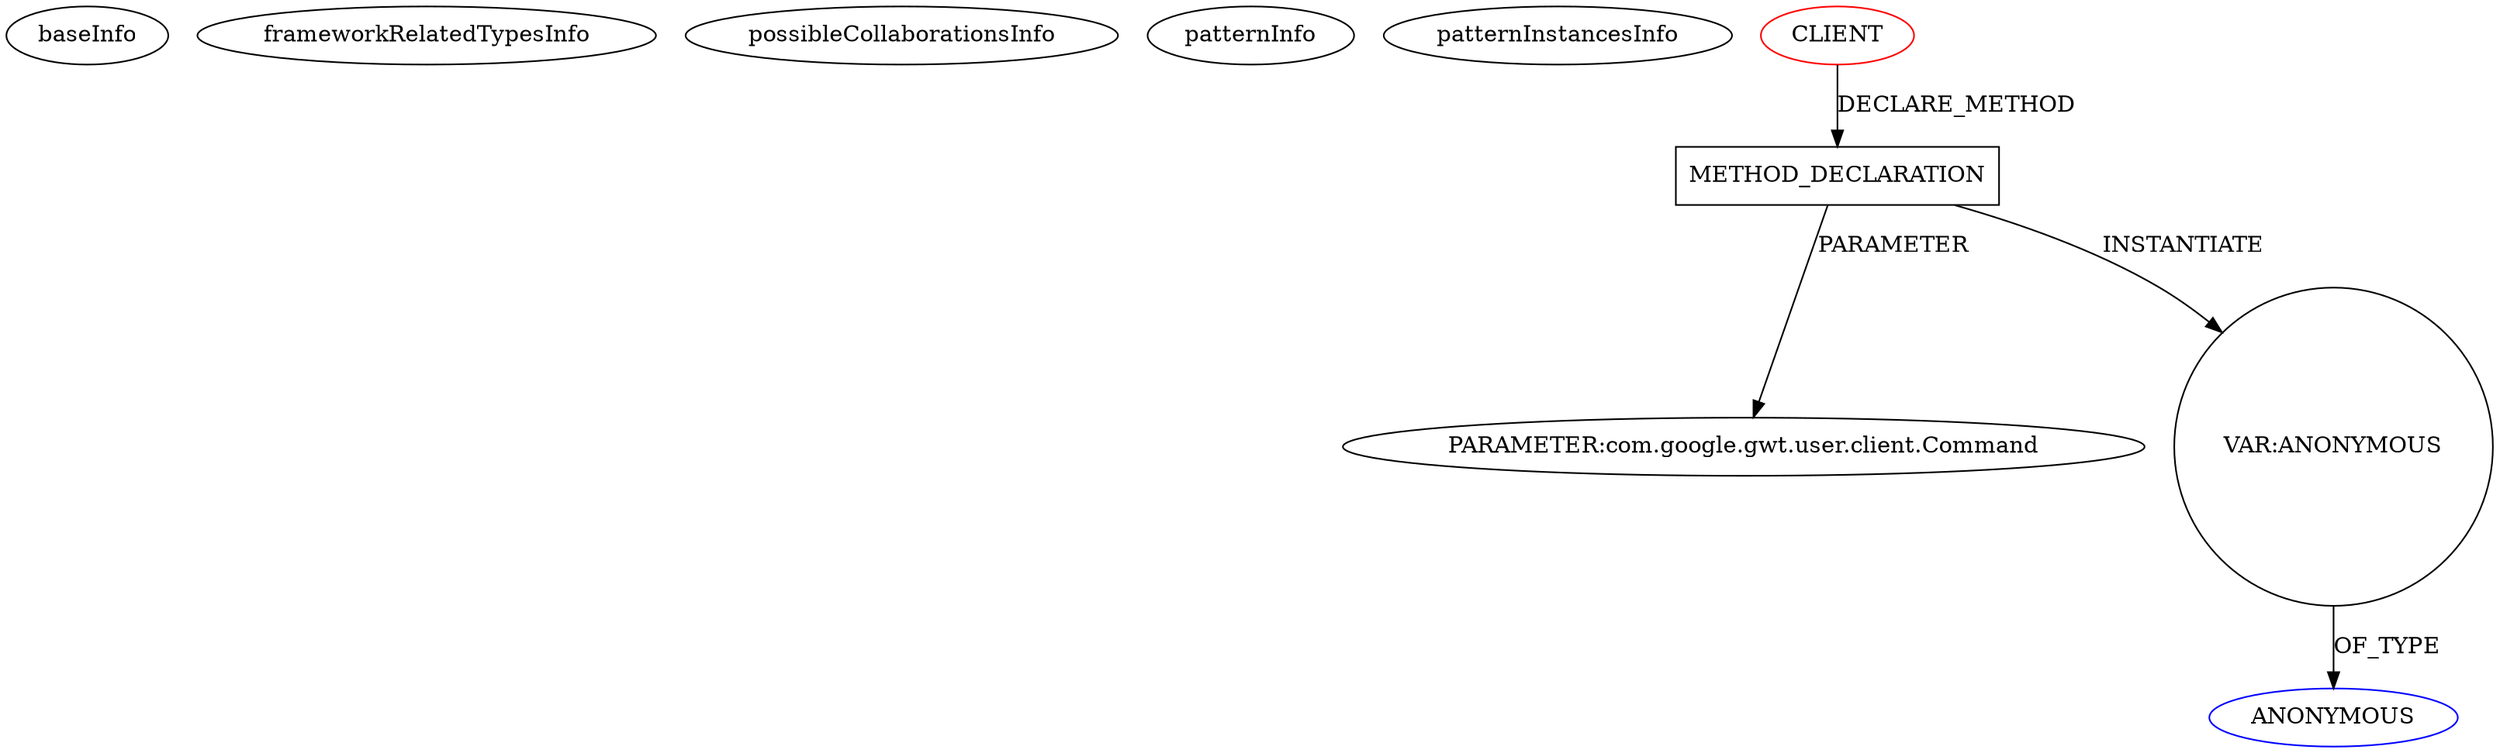 digraph {
baseInfo[graphId=2138,category="pattern",isAnonymous=false,possibleRelation=false]
frameworkRelatedTypesInfo[]
possibleCollaborationsInfo[]
patternInfo[frequency=2.0,patternRootClient=0]
patternInstancesInfo[0="hmiguellima-ugat~/hmiguellima-ugat/ugat-master/src/org/ucp/gwt/widgets/PopupMenu.java~PopupMenu~2997",1="hmiguellima-ugat~/hmiguellima-ugat/ugat-master/src/org/ucp/gwt/widgets/Balloon.java~Balloon~2986"]
5[label="PARAMETER:com.google.gwt.user.client.Command",vertexType="PARAMETER_DECLARATION",isFrameworkType=false]
4[label="METHOD_DECLARATION",vertexType="CLIENT_METHOD_DECLARATION",isFrameworkType=false,shape=box]
0[label="CLIENT",vertexType="ROOT_CLIENT_CLASS_DECLARATION",isFrameworkType=false,color=red]
11[label="VAR:ANONYMOUS",vertexType="VARIABLE_EXPRESION",isFrameworkType=false,shape=circle]
12[label="ANONYMOUS",vertexType="REFERENCE_ANONYMOUS_DECLARATION",isFrameworkType=false,color=blue]
4->11[label="INSTANTIATE"]
11->12[label="OF_TYPE"]
0->4[label="DECLARE_METHOD"]
4->5[label="PARAMETER"]
}
